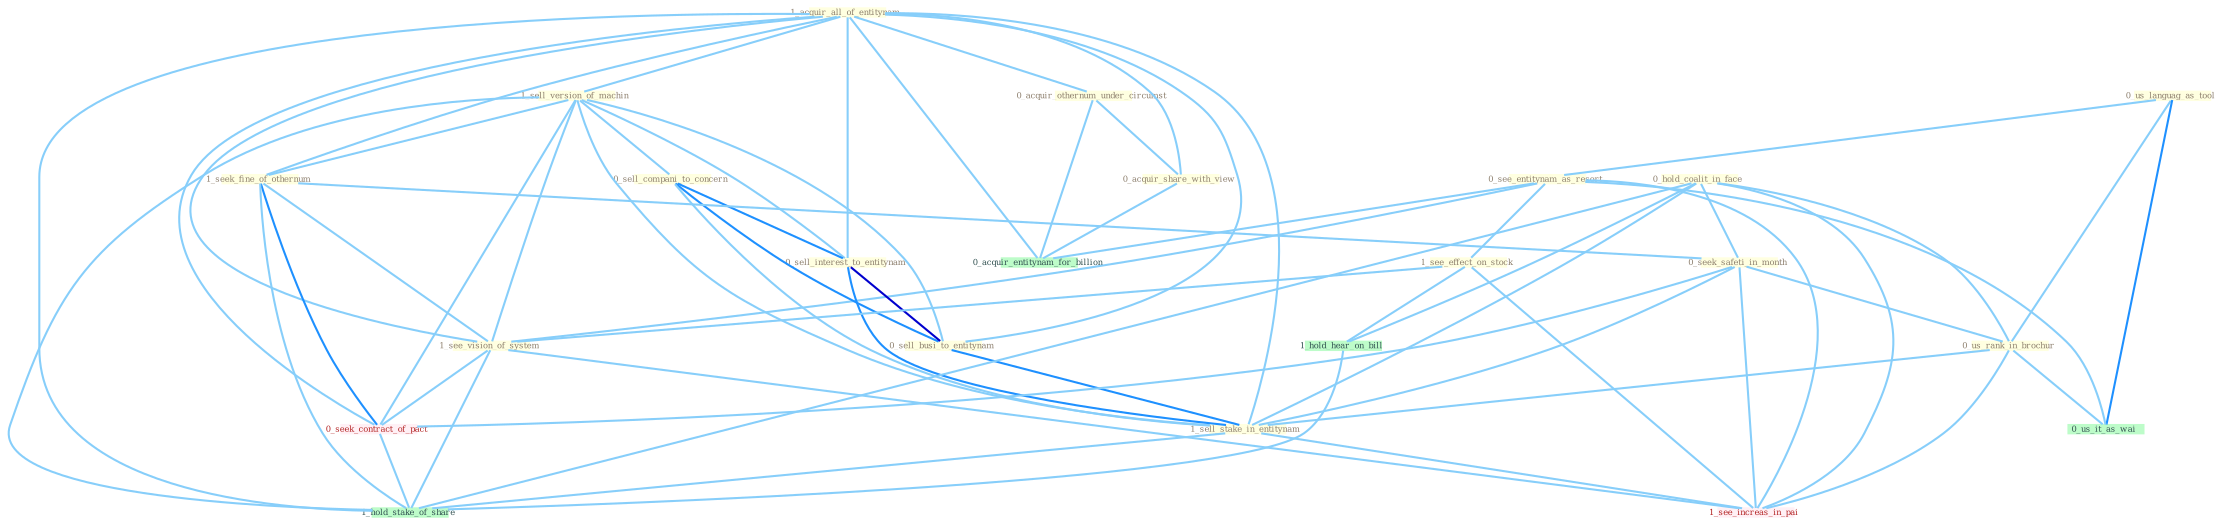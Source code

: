 Graph G{ 
    node
    [shape=polygon,style=filled,width=.5,height=.06,color="#BDFCC9",fixedsize=true,fontsize=4,
    fontcolor="#2f4f4f"];
    {node
    [color="#ffffe0", fontcolor="#8b7d6b"] "1_acquir_all_of_entitynam " "0_acquir_othernum_under_circumst " "1_sell_version_of_machin " "0_us_languag_as_tool " "0_see_entitynam_as_resort " "0_sell_compani_to_concern " "1_seek_fine_of_othernum " "0_sell_interest_to_entitynam " "0_acquir_share_with_view " "1_see_effect_on_stock " "1_see_vision_of_system " "0_sell_busi_to_entitynam " "0_hold_coalit_in_face " "0_seek_safeti_in_month " "0_us_rank_in_brochur " "1_sell_stake_in_entitynam "}
{node [color="#fff0f5", fontcolor="#b22222"] "0_seek_contract_of_pact " "1_see_increas_in_pai "}
edge [color="#B0E2FF"];

	"1_acquir_all_of_entitynam " -- "0_acquir_othernum_under_circumst " [w="1", color="#87cefa" ];
	"1_acquir_all_of_entitynam " -- "1_sell_version_of_machin " [w="1", color="#87cefa" ];
	"1_acquir_all_of_entitynam " -- "1_seek_fine_of_othernum " [w="1", color="#87cefa" ];
	"1_acquir_all_of_entitynam " -- "0_sell_interest_to_entitynam " [w="1", color="#87cefa" ];
	"1_acquir_all_of_entitynam " -- "0_acquir_share_with_view " [w="1", color="#87cefa" ];
	"1_acquir_all_of_entitynam " -- "1_see_vision_of_system " [w="1", color="#87cefa" ];
	"1_acquir_all_of_entitynam " -- "0_sell_busi_to_entitynam " [w="1", color="#87cefa" ];
	"1_acquir_all_of_entitynam " -- "1_sell_stake_in_entitynam " [w="1", color="#87cefa" ];
	"1_acquir_all_of_entitynam " -- "0_seek_contract_of_pact " [w="1", color="#87cefa" ];
	"1_acquir_all_of_entitynam " -- "0_acquir_entitynam_for_billion " [w="1", color="#87cefa" ];
	"1_acquir_all_of_entitynam " -- "1_hold_stake_of_share " [w="1", color="#87cefa" ];
	"0_acquir_othernum_under_circumst " -- "0_acquir_share_with_view " [w="1", color="#87cefa" ];
	"0_acquir_othernum_under_circumst " -- "0_acquir_entitynam_for_billion " [w="1", color="#87cefa" ];
	"1_sell_version_of_machin " -- "0_sell_compani_to_concern " [w="1", color="#87cefa" ];
	"1_sell_version_of_machin " -- "1_seek_fine_of_othernum " [w="1", color="#87cefa" ];
	"1_sell_version_of_machin " -- "0_sell_interest_to_entitynam " [w="1", color="#87cefa" ];
	"1_sell_version_of_machin " -- "1_see_vision_of_system " [w="1", color="#87cefa" ];
	"1_sell_version_of_machin " -- "0_sell_busi_to_entitynam " [w="1", color="#87cefa" ];
	"1_sell_version_of_machin " -- "1_sell_stake_in_entitynam " [w="1", color="#87cefa" ];
	"1_sell_version_of_machin " -- "0_seek_contract_of_pact " [w="1", color="#87cefa" ];
	"1_sell_version_of_machin " -- "1_hold_stake_of_share " [w="1", color="#87cefa" ];
	"0_us_languag_as_tool " -- "0_see_entitynam_as_resort " [w="1", color="#87cefa" ];
	"0_us_languag_as_tool " -- "0_us_rank_in_brochur " [w="1", color="#87cefa" ];
	"0_us_languag_as_tool " -- "0_us_it_as_wai " [w="2", color="#1e90ff" , len=0.8];
	"0_see_entitynam_as_resort " -- "1_see_effect_on_stock " [w="1", color="#87cefa" ];
	"0_see_entitynam_as_resort " -- "1_see_vision_of_system " [w="1", color="#87cefa" ];
	"0_see_entitynam_as_resort " -- "0_us_it_as_wai " [w="1", color="#87cefa" ];
	"0_see_entitynam_as_resort " -- "0_acquir_entitynam_for_billion " [w="1", color="#87cefa" ];
	"0_see_entitynam_as_resort " -- "1_see_increas_in_pai " [w="1", color="#87cefa" ];
	"0_sell_compani_to_concern " -- "0_sell_interest_to_entitynam " [w="2", color="#1e90ff" , len=0.8];
	"0_sell_compani_to_concern " -- "0_sell_busi_to_entitynam " [w="2", color="#1e90ff" , len=0.8];
	"0_sell_compani_to_concern " -- "1_sell_stake_in_entitynam " [w="1", color="#87cefa" ];
	"1_seek_fine_of_othernum " -- "1_see_vision_of_system " [w="1", color="#87cefa" ];
	"1_seek_fine_of_othernum " -- "0_seek_safeti_in_month " [w="1", color="#87cefa" ];
	"1_seek_fine_of_othernum " -- "0_seek_contract_of_pact " [w="2", color="#1e90ff" , len=0.8];
	"1_seek_fine_of_othernum " -- "1_hold_stake_of_share " [w="1", color="#87cefa" ];
	"0_sell_interest_to_entitynam " -- "0_sell_busi_to_entitynam " [w="3", color="#0000cd" , len=0.6];
	"0_sell_interest_to_entitynam " -- "1_sell_stake_in_entitynam " [w="2", color="#1e90ff" , len=0.8];
	"0_acquir_share_with_view " -- "0_acquir_entitynam_for_billion " [w="1", color="#87cefa" ];
	"1_see_effect_on_stock " -- "1_see_vision_of_system " [w="1", color="#87cefa" ];
	"1_see_effect_on_stock " -- "1_see_increas_in_pai " [w="1", color="#87cefa" ];
	"1_see_effect_on_stock " -- "1_hold_hear_on_bill " [w="1", color="#87cefa" ];
	"1_see_vision_of_system " -- "0_seek_contract_of_pact " [w="1", color="#87cefa" ];
	"1_see_vision_of_system " -- "1_see_increas_in_pai " [w="1", color="#87cefa" ];
	"1_see_vision_of_system " -- "1_hold_stake_of_share " [w="1", color="#87cefa" ];
	"0_sell_busi_to_entitynam " -- "1_sell_stake_in_entitynam " [w="2", color="#1e90ff" , len=0.8];
	"0_hold_coalit_in_face " -- "0_seek_safeti_in_month " [w="1", color="#87cefa" ];
	"0_hold_coalit_in_face " -- "0_us_rank_in_brochur " [w="1", color="#87cefa" ];
	"0_hold_coalit_in_face " -- "1_sell_stake_in_entitynam " [w="1", color="#87cefa" ];
	"0_hold_coalit_in_face " -- "1_see_increas_in_pai " [w="1", color="#87cefa" ];
	"0_hold_coalit_in_face " -- "1_hold_hear_on_bill " [w="1", color="#87cefa" ];
	"0_hold_coalit_in_face " -- "1_hold_stake_of_share " [w="1", color="#87cefa" ];
	"0_seek_safeti_in_month " -- "0_us_rank_in_brochur " [w="1", color="#87cefa" ];
	"0_seek_safeti_in_month " -- "1_sell_stake_in_entitynam " [w="1", color="#87cefa" ];
	"0_seek_safeti_in_month " -- "0_seek_contract_of_pact " [w="1", color="#87cefa" ];
	"0_seek_safeti_in_month " -- "1_see_increas_in_pai " [w="1", color="#87cefa" ];
	"0_us_rank_in_brochur " -- "1_sell_stake_in_entitynam " [w="1", color="#87cefa" ];
	"0_us_rank_in_brochur " -- "0_us_it_as_wai " [w="1", color="#87cefa" ];
	"0_us_rank_in_brochur " -- "1_see_increas_in_pai " [w="1", color="#87cefa" ];
	"1_sell_stake_in_entitynam " -- "1_see_increas_in_pai " [w="1", color="#87cefa" ];
	"1_sell_stake_in_entitynam " -- "1_hold_stake_of_share " [w="1", color="#87cefa" ];
	"0_seek_contract_of_pact " -- "1_hold_stake_of_share " [w="1", color="#87cefa" ];
	"1_hold_hear_on_bill " -- "1_hold_stake_of_share " [w="1", color="#87cefa" ];
}